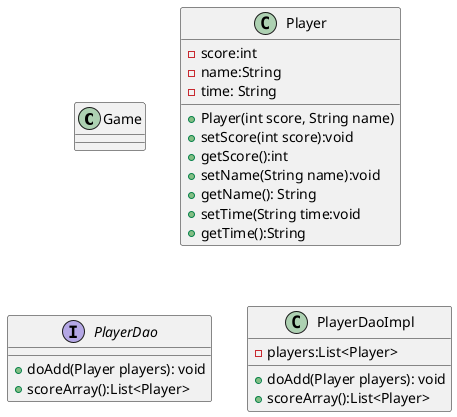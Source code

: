 @startuml
'https://plantuml.com/class-diagram
class Game

class Player{
    -score:int
    -name:String
    -time: String
    +Player(int score, String name)
    +setScore(int score):void
    +getScore():int
    +setName(String name):void
    +getName(): String
    +setTime(String time:void
    +getTime():String

}
interface PlayerDao{
    +doAdd(Player players): void
    +scoreArray():List<Player>
}
class PlayerDaoImpl{
    -players:List<Player>
    +doAdd(Player players): void
    +scoreArray():List<Player>
}


@enduml